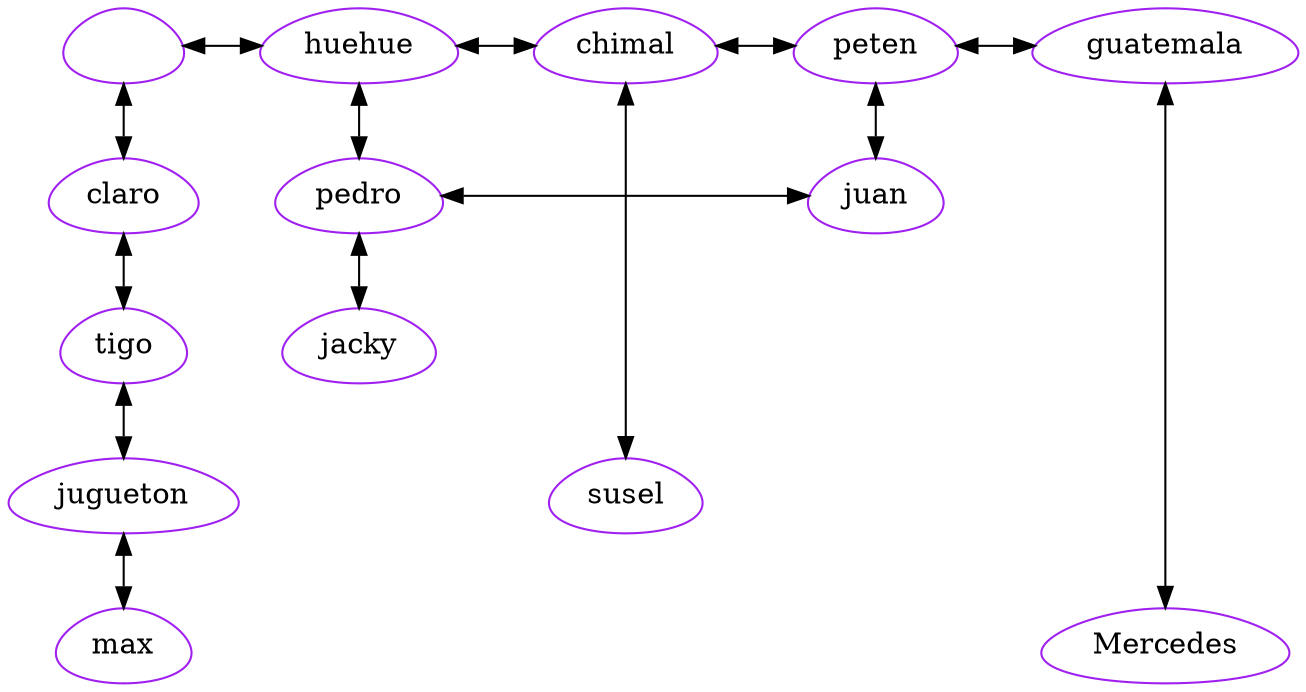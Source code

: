 digraph G{
 rankdir = TB
 node [shape = egg, color = purple];
graph[nodesep = 0.5];
node0 [label=""];
huehue[label = "huehue" ]; 
chimal[label = "chimal" ]; 
peten[label = "peten" ]; 
guatemala[label = "guatemala" ]; 
node0->huehue[dir=both];  
huehue->chimal[dir=both];  
chimal->peten[dir=both];  
peten->guatemala[dir=both];  
claro[label = "claro" ]
tigo[label = "tigo" ]
jugueton[label = "jugueton" ]
max[label = "max" ]
node0->claro[dir=both];
claro->tigo[dir=both];
tigo->jugueton[dir=both];
jugueton->max[dir=both];
pedro[label="pedro"]
pedro->juan[constraint=false, dir=both];{rank=same; claro; pedro; juan;}
pedro->jacky[dir=both];pedro->huehue[dir=both];juan->peten[dir=both];jacky[label="jacky"]
{rank=same; tigo; jacky;}
susel[label="susel"]
{rank=same; jugueton; susel;}
susel->chimal[dir=both];Mercedes[label="Mercedes"]
{rank=same; max; Mercedes;}
Mercedes->guatemala[dir=both];{rank=same; node0; huehue; chimal; peten; guatemala;}}